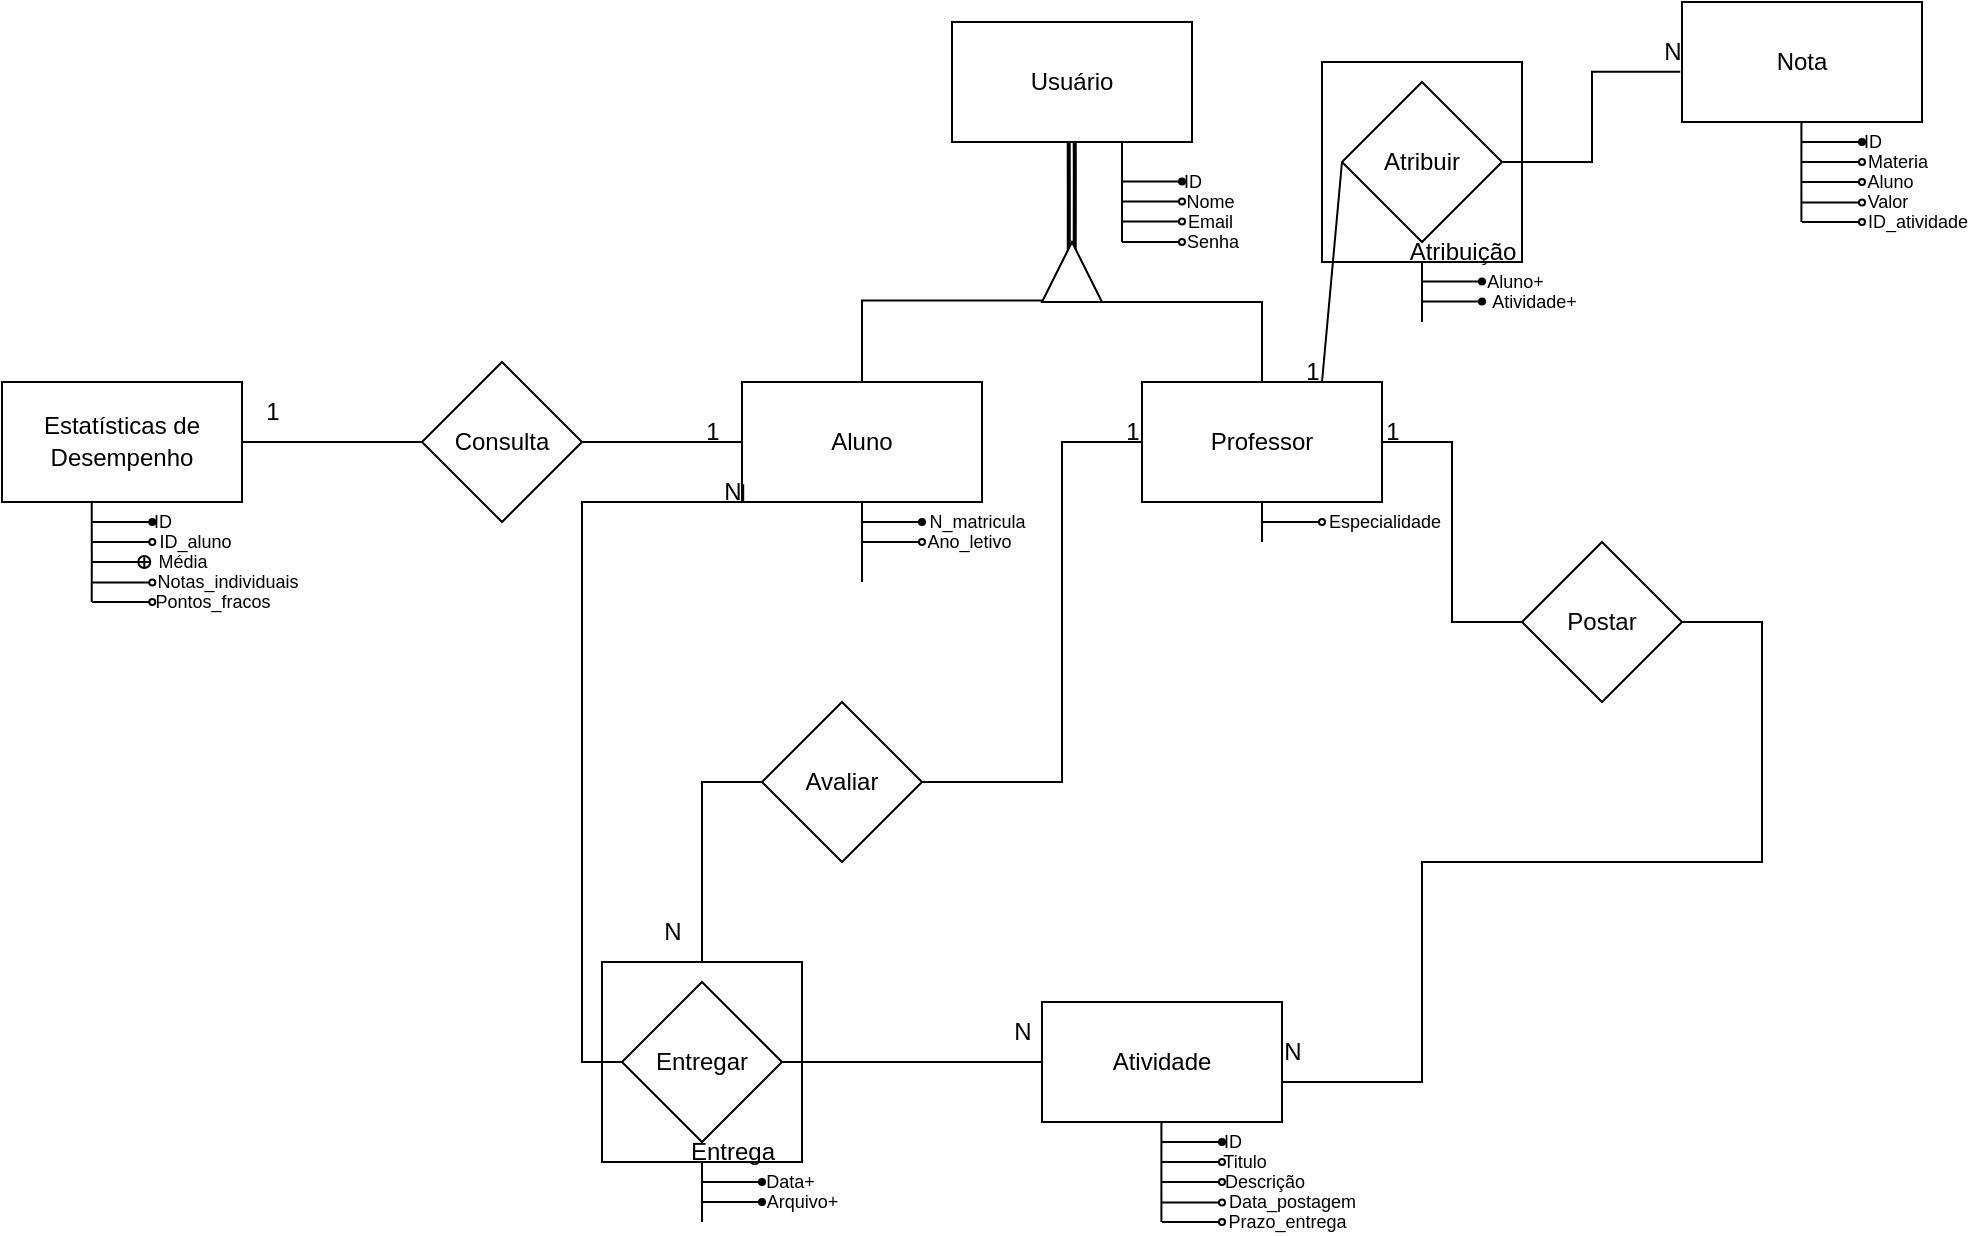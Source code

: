 <mxfile version="26.1.1">
  <diagram name="Página-1" id="1wW5XD3udZvDR7ZAE_lY">
    <mxGraphModel dx="2514" dy="993" grid="1" gridSize="10" guides="1" tooltips="1" connect="1" arrows="1" fold="1" page="1" pageScale="1" pageWidth="827" pageHeight="1169" math="0" shadow="0">
      <root>
        <mxCell id="0" />
        <mxCell id="1" parent="0" />
        <mxCell id="wcNqy-bWd57oN2B6uvtO-94" style="edgeStyle=orthogonalEdgeStyle;rounded=0;orthogonalLoop=1;jettySize=auto;html=1;endArrow=none;startFill=0;" edge="1" parent="1" source="wcNqy-bWd57oN2B6uvtO-50">
          <mxGeometry relative="1" as="geometry">
            <mxPoint x="190" y="660" as="targetPoint" />
          </mxGeometry>
        </mxCell>
        <mxCell id="wcNqy-bWd57oN2B6uvtO-50" value="" style="rounded=0;whiteSpace=wrap;html=1;fillColor=none;" vertex="1" parent="1">
          <mxGeometry x="140" y="530" width="100" height="100" as="geometry" />
        </mxCell>
        <mxCell id="wcNqy-bWd57oN2B6uvtO-5" style="edgeStyle=orthogonalEdgeStyle;rounded=0;orthogonalLoop=1;jettySize=auto;html=1;endArrow=none;startFill=0;strokeWidth=2;" edge="1" parent="1">
          <mxGeometry relative="1" as="geometry">
            <mxPoint x="373.36" y="120" as="sourcePoint" />
            <mxPoint x="373.36" y="180" as="targetPoint" />
            <Array as="points">
              <mxPoint x="373.36" y="160" />
              <mxPoint x="373.36" y="160" />
            </Array>
          </mxGeometry>
        </mxCell>
        <mxCell id="wcNqy-bWd57oN2B6uvtO-6" style="edgeStyle=orthogonalEdgeStyle;rounded=0;orthogonalLoop=1;jettySize=auto;html=1;endArrow=none;startFill=0;endSize=3;startSize=3;strokeWidth=1;" edge="1" parent="1" source="wcNqy-bWd57oN2B6uvtO-1">
          <mxGeometry relative="1" as="geometry">
            <mxPoint x="400" y="170" as="targetPoint" />
            <Array as="points">
              <mxPoint x="400" y="150" />
              <mxPoint x="400" y="150" />
            </Array>
          </mxGeometry>
        </mxCell>
        <mxCell id="wcNqy-bWd57oN2B6uvtO-1" value="Usuário" style="rounded=0;whiteSpace=wrap;html=1;" vertex="1" parent="1">
          <mxGeometry x="315" y="60" width="120" height="60" as="geometry" />
        </mxCell>
        <mxCell id="wcNqy-bWd57oN2B6uvtO-4" style="edgeStyle=orthogonalEdgeStyle;rounded=0;orthogonalLoop=1;jettySize=auto;html=1;endArrow=none;startFill=0;strokeWidth=2;" edge="1" parent="1">
          <mxGeometry relative="1" as="geometry">
            <mxPoint x="376.36" y="120" as="sourcePoint" />
            <mxPoint x="376.36" y="180" as="targetPoint" />
            <Array as="points">
              <mxPoint x="376.36" y="130" />
              <mxPoint x="376.36" y="130" />
            </Array>
          </mxGeometry>
        </mxCell>
        <mxCell id="wcNqy-bWd57oN2B6uvtO-24" style="edgeStyle=orthogonalEdgeStyle;rounded=0;orthogonalLoop=1;jettySize=auto;html=1;exitX=0.053;exitY=0.92;exitDx=0;exitDy=0;exitPerimeter=0;endArrow=none;startFill=0;" edge="1" parent="1" source="wcNqy-bWd57oN2B6uvtO-2">
          <mxGeometry relative="1" as="geometry">
            <mxPoint x="470" y="240" as="targetPoint" />
            <Array as="points">
              <mxPoint x="388" y="200" />
              <mxPoint x="470" y="200" />
            </Array>
          </mxGeometry>
        </mxCell>
        <mxCell id="wcNqy-bWd57oN2B6uvtO-25" style="edgeStyle=orthogonalEdgeStyle;rounded=0;orthogonalLoop=1;jettySize=auto;html=1;exitX=0.027;exitY=0.067;exitDx=0;exitDy=0;exitPerimeter=0;endArrow=none;startFill=0;" edge="1" parent="1" source="wcNqy-bWd57oN2B6uvtO-2">
          <mxGeometry relative="1" as="geometry">
            <mxPoint x="270" y="240" as="targetPoint" />
            <Array as="points">
              <mxPoint x="270" y="199" />
            </Array>
          </mxGeometry>
        </mxCell>
        <mxCell id="wcNqy-bWd57oN2B6uvtO-2" value="" style="triangle;whiteSpace=wrap;html=1;rotation=-90;" vertex="1" parent="1">
          <mxGeometry x="360" y="170" width="30" height="30" as="geometry" />
        </mxCell>
        <mxCell id="wcNqy-bWd57oN2B6uvtO-8" value="" style="endArrow=oval;html=1;rounded=0;endFill=1;endSize=3;" edge="1" parent="1">
          <mxGeometry width="50" height="50" relative="1" as="geometry">
            <mxPoint x="400" y="139.81" as="sourcePoint" />
            <mxPoint x="430" y="139.81" as="targetPoint" />
          </mxGeometry>
        </mxCell>
        <mxCell id="wcNqy-bWd57oN2B6uvtO-16" value="ID" style="edgeLabel;html=1;align=center;verticalAlign=middle;resizable=0;points=[];fontSize=9;labelBackgroundColor=none;" vertex="1" connectable="0" parent="wcNqy-bWd57oN2B6uvtO-8">
          <mxGeometry x="0.767" relative="1" as="geometry">
            <mxPoint x="8" as="offset" />
          </mxGeometry>
        </mxCell>
        <mxCell id="wcNqy-bWd57oN2B6uvtO-17" value="" style="endArrow=oval;html=1;rounded=0;endFill=0;endSize=3;" edge="1" parent="1">
          <mxGeometry width="50" height="50" relative="1" as="geometry">
            <mxPoint x="400" y="149.81" as="sourcePoint" />
            <mxPoint x="430" y="149.81" as="targetPoint" />
          </mxGeometry>
        </mxCell>
        <mxCell id="wcNqy-bWd57oN2B6uvtO-18" value="&amp;nbsp; &amp;nbsp; &amp;nbsp; &amp;nbsp;Nome" style="edgeLabel;html=1;align=center;verticalAlign=middle;resizable=0;points=[];fontSize=9;labelBackgroundColor=none;" vertex="1" connectable="0" parent="wcNqy-bWd57oN2B6uvtO-17">
          <mxGeometry x="0.767" relative="1" as="geometry">
            <mxPoint x="8" as="offset" />
          </mxGeometry>
        </mxCell>
        <mxCell id="wcNqy-bWd57oN2B6uvtO-19" value="" style="endArrow=oval;html=1;rounded=0;endFill=0;endSize=3;" edge="1" parent="1">
          <mxGeometry width="50" height="50" relative="1" as="geometry">
            <mxPoint x="400" y="159.81" as="sourcePoint" />
            <mxPoint x="430" y="159.81" as="targetPoint" />
          </mxGeometry>
        </mxCell>
        <mxCell id="wcNqy-bWd57oN2B6uvtO-20" value="&amp;nbsp; &amp;nbsp; &amp;nbsp; &amp;nbsp;Email" style="edgeLabel;html=1;align=center;verticalAlign=middle;resizable=0;points=[];fontSize=9;labelBackgroundColor=none;" vertex="1" connectable="0" parent="wcNqy-bWd57oN2B6uvtO-19">
          <mxGeometry x="0.767" relative="1" as="geometry">
            <mxPoint x="8" as="offset" />
          </mxGeometry>
        </mxCell>
        <mxCell id="wcNqy-bWd57oN2B6uvtO-21" value="" style="endArrow=oval;html=1;rounded=0;endFill=0;endSize=3;" edge="1" parent="1">
          <mxGeometry width="50" height="50" relative="1" as="geometry">
            <mxPoint x="400" y="170" as="sourcePoint" />
            <mxPoint x="430" y="170" as="targetPoint" />
          </mxGeometry>
        </mxCell>
        <mxCell id="wcNqy-bWd57oN2B6uvtO-22" value="&amp;nbsp; &amp;nbsp; &amp;nbsp; &amp;nbsp; Senha" style="edgeLabel;html=1;align=center;verticalAlign=middle;resizable=0;points=[];fontSize=9;labelBackgroundColor=none;" vertex="1" connectable="0" parent="wcNqy-bWd57oN2B6uvtO-21">
          <mxGeometry x="0.767" relative="1" as="geometry">
            <mxPoint x="8" as="offset" />
          </mxGeometry>
        </mxCell>
        <mxCell id="wcNqy-bWd57oN2B6uvtO-31" style="edgeStyle=orthogonalEdgeStyle;rounded=0;orthogonalLoop=1;jettySize=auto;html=1;endArrow=none;startFill=0;" edge="1" parent="1" source="wcNqy-bWd57oN2B6uvtO-26">
          <mxGeometry relative="1" as="geometry">
            <mxPoint x="270" y="340" as="targetPoint" />
          </mxGeometry>
        </mxCell>
        <mxCell id="wcNqy-bWd57oN2B6uvtO-82" style="edgeStyle=orthogonalEdgeStyle;rounded=0;orthogonalLoop=1;jettySize=auto;html=1;endArrow=none;startFill=0;" edge="1" parent="1" source="wcNqy-bWd57oN2B6uvtO-26" target="wcNqy-bWd57oN2B6uvtO-81">
          <mxGeometry relative="1" as="geometry" />
        </mxCell>
        <mxCell id="wcNqy-bWd57oN2B6uvtO-26" value="Aluno" style="rounded=0;whiteSpace=wrap;html=1;" vertex="1" parent="1">
          <mxGeometry x="210" y="240" width="120" height="60" as="geometry" />
        </mxCell>
        <mxCell id="wcNqy-bWd57oN2B6uvtO-28" style="edgeStyle=orthogonalEdgeStyle;rounded=0;orthogonalLoop=1;jettySize=auto;html=1;endArrow=none;startFill=0;" edge="1" parent="1" source="wcNqy-bWd57oN2B6uvtO-27">
          <mxGeometry relative="1" as="geometry">
            <mxPoint x="470" y="320" as="targetPoint" />
          </mxGeometry>
        </mxCell>
        <mxCell id="wcNqy-bWd57oN2B6uvtO-108" style="edgeStyle=orthogonalEdgeStyle;rounded=0;orthogonalLoop=1;jettySize=auto;html=1;entryX=0;entryY=0.5;entryDx=0;entryDy=0;endArrow=none;startFill=0;" edge="1" parent="1" source="wcNqy-bWd57oN2B6uvtO-27" target="wcNqy-bWd57oN2B6uvtO-107">
          <mxGeometry relative="1" as="geometry" />
        </mxCell>
        <mxCell id="wcNqy-bWd57oN2B6uvtO-114" style="edgeStyle=orthogonalEdgeStyle;rounded=0;orthogonalLoop=1;jettySize=auto;html=1;entryX=1;entryY=0.5;entryDx=0;entryDy=0;endArrow=none;startFill=0;" edge="1" parent="1" source="wcNqy-bWd57oN2B6uvtO-27" target="wcNqy-bWd57oN2B6uvtO-113">
          <mxGeometry relative="1" as="geometry">
            <Array as="points">
              <mxPoint x="370" y="270" />
              <mxPoint x="370" y="440" />
            </Array>
          </mxGeometry>
        </mxCell>
        <mxCell id="wcNqy-bWd57oN2B6uvtO-27" value="Professor" style="rounded=0;whiteSpace=wrap;html=1;" vertex="1" parent="1">
          <mxGeometry x="410" y="240" width="120" height="60" as="geometry" />
        </mxCell>
        <mxCell id="wcNqy-bWd57oN2B6uvtO-29" value="" style="endArrow=oval;html=1;rounded=0;endFill=0;endSize=3;" edge="1" parent="1">
          <mxGeometry width="50" height="50" relative="1" as="geometry">
            <mxPoint x="470" y="310" as="sourcePoint" />
            <mxPoint x="500" y="310" as="targetPoint" />
          </mxGeometry>
        </mxCell>
        <mxCell id="wcNqy-bWd57oN2B6uvtO-30" value="Especialidade" style="edgeLabel;html=1;align=center;verticalAlign=middle;resizable=0;points=[];fontSize=9;labelBackgroundColor=none;" vertex="1" connectable="0" parent="wcNqy-bWd57oN2B6uvtO-29">
          <mxGeometry x="0.767" relative="1" as="geometry">
            <mxPoint x="34" as="offset" />
          </mxGeometry>
        </mxCell>
        <mxCell id="wcNqy-bWd57oN2B6uvtO-32" value="" style="endArrow=oval;html=1;rounded=0;endFill=1;endSize=3;" edge="1" parent="1">
          <mxGeometry width="50" height="50" relative="1" as="geometry">
            <mxPoint x="270" y="310" as="sourcePoint" />
            <mxPoint x="300" y="310" as="targetPoint" />
          </mxGeometry>
        </mxCell>
        <mxCell id="wcNqy-bWd57oN2B6uvtO-33" value="&amp;nbsp; &amp;nbsp; &amp;nbsp;N_matricula" style="edgeLabel;html=1;align=center;verticalAlign=middle;resizable=0;points=[];fontSize=9;labelBackgroundColor=none;" vertex="1" connectable="0" parent="wcNqy-bWd57oN2B6uvtO-32">
          <mxGeometry x="0.767" relative="1" as="geometry">
            <mxPoint x="24" as="offset" />
          </mxGeometry>
        </mxCell>
        <mxCell id="wcNqy-bWd57oN2B6uvtO-34" value="" style="endArrow=oval;html=1;rounded=0;endFill=0;endSize=3;" edge="1" parent="1">
          <mxGeometry width="50" height="50" relative="1" as="geometry">
            <mxPoint x="270" y="320" as="sourcePoint" />
            <mxPoint x="300" y="320" as="targetPoint" />
          </mxGeometry>
        </mxCell>
        <mxCell id="wcNqy-bWd57oN2B6uvtO-35" value="&amp;nbsp; Ano_letivo" style="edgeLabel;html=1;align=center;verticalAlign=middle;resizable=0;points=[];fontSize=9;labelBackgroundColor=none;" vertex="1" connectable="0" parent="wcNqy-bWd57oN2B6uvtO-34">
          <mxGeometry x="0.767" relative="1" as="geometry">
            <mxPoint x="24" as="offset" />
          </mxGeometry>
        </mxCell>
        <mxCell id="wcNqy-bWd57oN2B6uvtO-36" value="Atividade" style="rounded=0;whiteSpace=wrap;html=1;" vertex="1" parent="1">
          <mxGeometry x="360" y="550" width="120" height="60" as="geometry" />
        </mxCell>
        <mxCell id="wcNqy-bWd57oN2B6uvtO-37" value="" style="endArrow=oval;html=1;rounded=0;endFill=1;endSize=3;" edge="1" parent="1">
          <mxGeometry width="50" height="50" relative="1" as="geometry">
            <mxPoint x="420" y="620" as="sourcePoint" />
            <mxPoint x="450" y="620" as="targetPoint" />
          </mxGeometry>
        </mxCell>
        <mxCell id="wcNqy-bWd57oN2B6uvtO-38" value="ID" style="edgeLabel;html=1;align=center;verticalAlign=middle;resizable=0;points=[];fontSize=9;labelBackgroundColor=none;" vertex="1" connectable="0" parent="wcNqy-bWd57oN2B6uvtO-37">
          <mxGeometry x="0.767" relative="1" as="geometry">
            <mxPoint x="8" as="offset" />
          </mxGeometry>
        </mxCell>
        <mxCell id="wcNqy-bWd57oN2B6uvtO-39" value="" style="endArrow=oval;html=1;rounded=0;endFill=0;endSize=3;" edge="1" parent="1">
          <mxGeometry width="50" height="50" relative="1" as="geometry">
            <mxPoint x="420" y="630" as="sourcePoint" />
            <mxPoint x="450" y="630" as="targetPoint" />
          </mxGeometry>
        </mxCell>
        <mxCell id="wcNqy-bWd57oN2B6uvtO-40" value="Titulo" style="edgeLabel;html=1;align=center;verticalAlign=middle;resizable=0;points=[];fontSize=9;labelBackgroundColor=none;" vertex="1" connectable="0" parent="wcNqy-bWd57oN2B6uvtO-39">
          <mxGeometry x="0.767" relative="1" as="geometry">
            <mxPoint x="14" as="offset" />
          </mxGeometry>
        </mxCell>
        <mxCell id="wcNqy-bWd57oN2B6uvtO-41" value="" style="endArrow=oval;html=1;rounded=0;endFill=0;endSize=3;" edge="1" parent="1">
          <mxGeometry width="50" height="50" relative="1" as="geometry">
            <mxPoint x="420" y="640" as="sourcePoint" />
            <mxPoint x="450" y="640" as="targetPoint" />
          </mxGeometry>
        </mxCell>
        <mxCell id="wcNqy-bWd57oN2B6uvtO-42" value="Descrição" style="edgeLabel;html=1;align=center;verticalAlign=middle;resizable=0;points=[];fontSize=9;labelBackgroundColor=none;" vertex="1" connectable="0" parent="wcNqy-bWd57oN2B6uvtO-41">
          <mxGeometry x="0.767" relative="1" as="geometry">
            <mxPoint x="24" as="offset" />
          </mxGeometry>
        </mxCell>
        <mxCell id="wcNqy-bWd57oN2B6uvtO-43" value="" style="endArrow=oval;html=1;rounded=0;endFill=0;endSize=3;" edge="1" parent="1">
          <mxGeometry width="50" height="50" relative="1" as="geometry">
            <mxPoint x="420" y="650.19" as="sourcePoint" />
            <mxPoint x="450" y="650.19" as="targetPoint" />
          </mxGeometry>
        </mxCell>
        <mxCell id="wcNqy-bWd57oN2B6uvtO-44" value="&amp;nbsp; &amp;nbsp;Data_postagem" style="edgeLabel;html=1;align=center;verticalAlign=middle;resizable=0;points=[];fontSize=9;labelBackgroundColor=none;" vertex="1" connectable="0" parent="wcNqy-bWd57oN2B6uvtO-43">
          <mxGeometry x="0.767" relative="1" as="geometry">
            <mxPoint x="34" as="offset" />
          </mxGeometry>
        </mxCell>
        <mxCell id="wcNqy-bWd57oN2B6uvtO-45" style="edgeStyle=orthogonalEdgeStyle;rounded=0;orthogonalLoop=1;jettySize=auto;html=1;endArrow=none;startFill=0;endSize=3;startSize=3;strokeWidth=1;" edge="1" parent="1">
          <mxGeometry relative="1" as="geometry">
            <mxPoint x="419.71" y="660" as="targetPoint" />
            <mxPoint x="419.71" y="610" as="sourcePoint" />
            <Array as="points">
              <mxPoint x="419.71" y="640" />
              <mxPoint x="419.71" y="640" />
            </Array>
          </mxGeometry>
        </mxCell>
        <mxCell id="wcNqy-bWd57oN2B6uvtO-46" value="" style="endArrow=oval;html=1;rounded=0;endFill=0;endSize=3;" edge="1" parent="1">
          <mxGeometry width="50" height="50" relative="1" as="geometry">
            <mxPoint x="420" y="660" as="sourcePoint" />
            <mxPoint x="450" y="660" as="targetPoint" />
          </mxGeometry>
        </mxCell>
        <mxCell id="wcNqy-bWd57oN2B6uvtO-47" value="&amp;nbsp;Prazo_entrega" style="edgeLabel;html=1;align=center;verticalAlign=middle;resizable=0;points=[];fontSize=9;labelBackgroundColor=none;" vertex="1" connectable="0" parent="wcNqy-bWd57oN2B6uvtO-46">
          <mxGeometry x="0.767" relative="1" as="geometry">
            <mxPoint x="34" as="offset" />
          </mxGeometry>
        </mxCell>
        <mxCell id="wcNqy-bWd57oN2B6uvtO-56" value="Nota" style="rounded=0;whiteSpace=wrap;html=1;" vertex="1" parent="1">
          <mxGeometry x="680" y="50.0" width="120" height="60" as="geometry" />
        </mxCell>
        <mxCell id="wcNqy-bWd57oN2B6uvtO-57" value="" style="endArrow=oval;html=1;rounded=0;endFill=1;endSize=3;" edge="1" parent="1">
          <mxGeometry width="50" height="50" relative="1" as="geometry">
            <mxPoint x="740" y="120.0" as="sourcePoint" />
            <mxPoint x="770" y="120.0" as="targetPoint" />
          </mxGeometry>
        </mxCell>
        <mxCell id="wcNqy-bWd57oN2B6uvtO-58" value="ID" style="edgeLabel;html=1;align=center;verticalAlign=middle;resizable=0;points=[];fontSize=9;labelBackgroundColor=none;" vertex="1" connectable="0" parent="wcNqy-bWd57oN2B6uvtO-57">
          <mxGeometry x="0.767" relative="1" as="geometry">
            <mxPoint x="8" as="offset" />
          </mxGeometry>
        </mxCell>
        <mxCell id="wcNqy-bWd57oN2B6uvtO-59" value="" style="endArrow=oval;html=1;rounded=0;endFill=0;endSize=3;" edge="1" parent="1">
          <mxGeometry width="50" height="50" relative="1" as="geometry">
            <mxPoint x="740" y="130.0" as="sourcePoint" />
            <mxPoint x="770" y="130.0" as="targetPoint" />
          </mxGeometry>
        </mxCell>
        <mxCell id="wcNqy-bWd57oN2B6uvtO-60" value="&amp;nbsp; &amp;nbsp; &amp;nbsp; Materia" style="edgeLabel;html=1;align=center;verticalAlign=middle;resizable=0;points=[];fontSize=9;labelBackgroundColor=none;" vertex="1" connectable="0" parent="wcNqy-bWd57oN2B6uvtO-59">
          <mxGeometry x="0.767" relative="1" as="geometry">
            <mxPoint x="13" as="offset" />
          </mxGeometry>
        </mxCell>
        <mxCell id="wcNqy-bWd57oN2B6uvtO-61" value="" style="endArrow=oval;html=1;rounded=0;endFill=0;endSize=3;" edge="1" parent="1">
          <mxGeometry width="50" height="50" relative="1" as="geometry">
            <mxPoint x="740" y="140.0" as="sourcePoint" />
            <mxPoint x="770" y="140.0" as="targetPoint" />
          </mxGeometry>
        </mxCell>
        <mxCell id="wcNqy-bWd57oN2B6uvtO-62" value="&amp;nbsp; &amp;nbsp;Aluno" style="edgeLabel;html=1;align=center;verticalAlign=middle;resizable=0;points=[];fontSize=9;labelBackgroundColor=none;" vertex="1" connectable="0" parent="wcNqy-bWd57oN2B6uvtO-61">
          <mxGeometry x="0.767" relative="1" as="geometry">
            <mxPoint x="13" as="offset" />
          </mxGeometry>
        </mxCell>
        <mxCell id="wcNqy-bWd57oN2B6uvtO-63" value="" style="endArrow=oval;html=1;rounded=0;endFill=0;endSize=3;" edge="1" parent="1">
          <mxGeometry width="50" height="50" relative="1" as="geometry">
            <mxPoint x="740" y="150.19" as="sourcePoint" />
            <mxPoint x="770" y="150.19" as="targetPoint" />
          </mxGeometry>
        </mxCell>
        <mxCell id="wcNqy-bWd57oN2B6uvtO-64" value="&amp;nbsp; Valor" style="edgeLabel;html=1;align=center;verticalAlign=middle;resizable=0;points=[];fontSize=9;labelBackgroundColor=none;" vertex="1" connectable="0" parent="wcNqy-bWd57oN2B6uvtO-63">
          <mxGeometry x="0.767" relative="1" as="geometry">
            <mxPoint x="13" as="offset" />
          </mxGeometry>
        </mxCell>
        <mxCell id="wcNqy-bWd57oN2B6uvtO-65" style="edgeStyle=orthogonalEdgeStyle;rounded=0;orthogonalLoop=1;jettySize=auto;html=1;endArrow=none;startFill=0;endSize=3;startSize=3;strokeWidth=1;" edge="1" parent="1">
          <mxGeometry relative="1" as="geometry">
            <mxPoint x="739.71" y="160.0" as="targetPoint" />
            <mxPoint x="739.71" y="110.0" as="sourcePoint" />
            <Array as="points">
              <mxPoint x="739.71" y="140.0" />
              <mxPoint x="739.71" y="140.0" />
            </Array>
          </mxGeometry>
        </mxCell>
        <mxCell id="wcNqy-bWd57oN2B6uvtO-66" value="" style="endArrow=oval;html=1;rounded=0;endFill=0;endSize=3;" edge="1" parent="1">
          <mxGeometry width="50" height="50" relative="1" as="geometry">
            <mxPoint x="740" y="160.0" as="sourcePoint" />
            <mxPoint x="770" y="160.0" as="targetPoint" />
          </mxGeometry>
        </mxCell>
        <mxCell id="wcNqy-bWd57oN2B6uvtO-67" value="&amp;nbsp; &amp;nbsp; &amp;nbsp; ID_atividade" style="edgeLabel;html=1;align=center;verticalAlign=middle;resizable=0;points=[];fontSize=9;labelBackgroundColor=none;" vertex="1" connectable="0" parent="wcNqy-bWd57oN2B6uvtO-66">
          <mxGeometry x="0.767" relative="1" as="geometry">
            <mxPoint x="23" as="offset" />
          </mxGeometry>
        </mxCell>
        <mxCell id="wcNqy-bWd57oN2B6uvtO-86" style="edgeStyle=orthogonalEdgeStyle;rounded=0;orthogonalLoop=1;jettySize=auto;html=1;entryX=0;entryY=0.5;entryDx=0;entryDy=0;endArrow=none;startFill=0;" edge="1" parent="1" source="wcNqy-bWd57oN2B6uvtO-69" target="wcNqy-bWd57oN2B6uvtO-81">
          <mxGeometry relative="1" as="geometry" />
        </mxCell>
        <mxCell id="wcNqy-bWd57oN2B6uvtO-69" value="&lt;span id=&quot;docs-internal-guid-1d5ce107-7fff-f453-4a10-6d65ccd9637a&quot;&gt;&lt;span style=&quot;background-color: transparent; font-variant-numeric: normal; font-variant-east-asian: normal; font-variant-alternates: normal; font-variant-position: normal; font-variant-emoji: normal; vertical-align: baseline; white-space-collapse: preserve;&quot;&gt;&lt;font face=&quot;Helvetica&quot;&gt;Estatísticas de Desempenho&lt;/font&gt;&lt;/span&gt;&lt;span style=&quot;font-size: 11pt; font-family: Arial, sans-serif; background-color: transparent; font-weight: 700; font-variant-numeric: normal; font-variant-east-asian: normal; font-variant-alternates: normal; font-variant-position: normal; font-variant-emoji: normal; vertical-align: baseline; white-space-collapse: preserve;&quot;&gt;&lt;br&gt;&lt;/span&gt;&lt;/span&gt;" style="rounded=0;whiteSpace=wrap;html=1;" vertex="1" parent="1">
          <mxGeometry x="-160" y="240" width="120" height="60" as="geometry" />
        </mxCell>
        <mxCell id="wcNqy-bWd57oN2B6uvtO-70" value="" style="endArrow=oval;html=1;rounded=0;endFill=1;endSize=3;" edge="1" parent="1">
          <mxGeometry width="50" height="50" relative="1" as="geometry">
            <mxPoint x="-114.85" y="310" as="sourcePoint" />
            <mxPoint x="-84.85" y="310" as="targetPoint" />
          </mxGeometry>
        </mxCell>
        <mxCell id="wcNqy-bWd57oN2B6uvtO-71" value="ID" style="edgeLabel;html=1;align=center;verticalAlign=middle;resizable=0;points=[];fontSize=9;labelBackgroundColor=none;" vertex="1" connectable="0" parent="wcNqy-bWd57oN2B6uvtO-70">
          <mxGeometry x="0.767" relative="1" as="geometry">
            <mxPoint x="8" as="offset" />
          </mxGeometry>
        </mxCell>
        <mxCell id="wcNqy-bWd57oN2B6uvtO-72" value="" style="endArrow=oval;html=1;rounded=0;endFill=0;endSize=3;" edge="1" parent="1">
          <mxGeometry width="50" height="50" relative="1" as="geometry">
            <mxPoint x="-114.85" y="320" as="sourcePoint" />
            <mxPoint x="-84.85" y="320" as="targetPoint" />
          </mxGeometry>
        </mxCell>
        <mxCell id="wcNqy-bWd57oN2B6uvtO-73" value="&amp;nbsp; &amp;nbsp; &amp;nbsp; &amp;nbsp; &amp;nbsp;ID_aluno" style="edgeLabel;html=1;align=center;verticalAlign=middle;resizable=0;points=[];fontSize=9;labelBackgroundColor=none;" vertex="1" connectable="0" parent="wcNqy-bWd57oN2B6uvtO-72">
          <mxGeometry x="0.767" relative="1" as="geometry">
            <mxPoint x="13" as="offset" />
          </mxGeometry>
        </mxCell>
        <mxCell id="wcNqy-bWd57oN2B6uvtO-74" value="" style="endArrow=circlePlus;html=1;rounded=0;endFill=0;endSize=2;" edge="1" parent="1">
          <mxGeometry width="50" height="50" relative="1" as="geometry">
            <mxPoint x="-114.85" y="330" as="sourcePoint" />
            <mxPoint x="-84.85" y="330" as="targetPoint" />
          </mxGeometry>
        </mxCell>
        <mxCell id="wcNqy-bWd57oN2B6uvtO-75" value="&amp;nbsp; &amp;nbsp; Média" style="edgeLabel;html=1;align=center;verticalAlign=middle;resizable=0;points=[];fontSize=9;labelBackgroundColor=none;" vertex="1" connectable="0" parent="wcNqy-bWd57oN2B6uvtO-74">
          <mxGeometry x="0.767" relative="1" as="geometry">
            <mxPoint x="13" as="offset" />
          </mxGeometry>
        </mxCell>
        <mxCell id="wcNqy-bWd57oN2B6uvtO-76" value="" style="endArrow=oval;html=1;rounded=0;endFill=0;endSize=3;" edge="1" parent="1">
          <mxGeometry width="50" height="50" relative="1" as="geometry">
            <mxPoint x="-114.85" y="340.19" as="sourcePoint" />
            <mxPoint x="-84.85" y="340.19" as="targetPoint" />
          </mxGeometry>
        </mxCell>
        <mxCell id="wcNqy-bWd57oN2B6uvtO-77" value="&amp;nbsp; &amp;nbsp; &amp;nbsp; &amp;nbsp; &amp;nbsp; &amp;nbsp; &amp;nbsp; &amp;nbsp; &amp;nbsp; &amp;nbsp; &amp;nbsp; Notas_individuais" style="edgeLabel;html=1;align=center;verticalAlign=middle;resizable=0;points=[];fontSize=9;labelBackgroundColor=none;" vertex="1" connectable="0" parent="wcNqy-bWd57oN2B6uvtO-76">
          <mxGeometry x="0.767" relative="1" as="geometry">
            <mxPoint x="13" as="offset" />
          </mxGeometry>
        </mxCell>
        <mxCell id="wcNqy-bWd57oN2B6uvtO-78" style="edgeStyle=orthogonalEdgeStyle;rounded=0;orthogonalLoop=1;jettySize=auto;html=1;endArrow=none;startFill=0;endSize=3;startSize=3;strokeWidth=1;" edge="1" parent="1">
          <mxGeometry relative="1" as="geometry">
            <mxPoint x="-115.14" y="350" as="targetPoint" />
            <mxPoint x="-115.14" y="300" as="sourcePoint" />
            <Array as="points">
              <mxPoint x="-115.14" y="330" />
              <mxPoint x="-115.14" y="330" />
            </Array>
          </mxGeometry>
        </mxCell>
        <mxCell id="wcNqy-bWd57oN2B6uvtO-79" value="" style="endArrow=oval;html=1;rounded=0;endFill=0;endSize=3;" edge="1" parent="1">
          <mxGeometry width="50" height="50" relative="1" as="geometry">
            <mxPoint x="-114.85" y="350" as="sourcePoint" />
            <mxPoint x="-84.85" y="350" as="targetPoint" />
          </mxGeometry>
        </mxCell>
        <mxCell id="wcNqy-bWd57oN2B6uvtO-80" value="&amp;nbsp; &amp;nbsp; &amp;nbsp; &amp;nbsp; Pontos_fracos" style="edgeLabel;html=1;align=center;verticalAlign=middle;resizable=0;points=[];fontSize=9;labelBackgroundColor=none;" vertex="1" connectable="0" parent="wcNqy-bWd57oN2B6uvtO-79">
          <mxGeometry x="0.767" relative="1" as="geometry">
            <mxPoint x="23" as="offset" />
          </mxGeometry>
        </mxCell>
        <mxCell id="wcNqy-bWd57oN2B6uvtO-81" value="Consulta" style="rhombus;whiteSpace=wrap;html=1;" vertex="1" parent="1">
          <mxGeometry x="50" y="230" width="80" height="80" as="geometry" />
        </mxCell>
        <mxCell id="wcNqy-bWd57oN2B6uvtO-83" value="1" style="text;html=1;align=center;verticalAlign=middle;resizable=0;points=[];autosize=1;strokeColor=none;fillColor=none;" vertex="1" parent="1">
          <mxGeometry x="180" y="250" width="30" height="30" as="geometry" />
        </mxCell>
        <mxCell id="wcNqy-bWd57oN2B6uvtO-84" value="1" style="text;html=1;align=center;verticalAlign=middle;resizable=0;points=[];autosize=1;strokeColor=none;fillColor=none;" vertex="1" parent="1">
          <mxGeometry x="-40" y="240" width="30" height="30" as="geometry" />
        </mxCell>
        <mxCell id="wcNqy-bWd57oN2B6uvtO-89" style="edgeStyle=orthogonalEdgeStyle;rounded=0;orthogonalLoop=1;jettySize=auto;html=1;entryX=0.005;entryY=0.853;entryDx=0;entryDy=0;entryPerimeter=0;endArrow=none;startFill=0;" edge="1" parent="1" source="wcNqy-bWd57oN2B6uvtO-48" target="wcNqy-bWd57oN2B6uvtO-26">
          <mxGeometry relative="1" as="geometry">
            <mxPoint x="180" y="480" as="targetPoint" />
            <Array as="points">
              <mxPoint x="130" y="580" />
              <mxPoint x="130" y="300" />
              <mxPoint x="211" y="300" />
            </Array>
          </mxGeometry>
        </mxCell>
        <mxCell id="wcNqy-bWd57oN2B6uvtO-93" style="edgeStyle=orthogonalEdgeStyle;rounded=0;orthogonalLoop=1;jettySize=auto;html=1;entryX=0;entryY=0.5;entryDx=0;entryDy=0;endArrow=none;startFill=0;" edge="1" parent="1" source="wcNqy-bWd57oN2B6uvtO-48" target="wcNqy-bWd57oN2B6uvtO-36">
          <mxGeometry relative="1" as="geometry">
            <mxPoint x="380" y="645" as="targetPoint" />
          </mxGeometry>
        </mxCell>
        <mxCell id="wcNqy-bWd57oN2B6uvtO-48" value="Entregar" style="rhombus;whiteSpace=wrap;html=1;" vertex="1" parent="1">
          <mxGeometry x="150" y="540" width="80" height="80" as="geometry" />
        </mxCell>
        <mxCell id="wcNqy-bWd57oN2B6uvtO-51" value="Entrega" style="text;html=1;align=center;verticalAlign=middle;resizable=0;points=[];autosize=1;strokeColor=none;fillColor=none;" vertex="1" parent="1">
          <mxGeometry x="170" y="610" width="70" height="30" as="geometry" />
        </mxCell>
        <mxCell id="wcNqy-bWd57oN2B6uvtO-90" value="N" style="text;html=1;align=center;verticalAlign=middle;resizable=0;points=[];autosize=1;strokeColor=none;fillColor=none;" vertex="1" parent="1">
          <mxGeometry x="190" y="280" width="30" height="30" as="geometry" />
        </mxCell>
        <mxCell id="wcNqy-bWd57oN2B6uvtO-91" value="N" style="text;html=1;align=center;verticalAlign=middle;resizable=0;points=[];autosize=1;strokeColor=none;fillColor=none;" vertex="1" parent="1">
          <mxGeometry x="335" y="550" width="30" height="30" as="geometry" />
        </mxCell>
        <mxCell id="wcNqy-bWd57oN2B6uvtO-97" value="" style="endArrow=oval;html=1;rounded=0;endFill=1;endSize=3;" edge="1" parent="1">
          <mxGeometry width="50" height="50" relative="1" as="geometry">
            <mxPoint x="190" y="640" as="sourcePoint" />
            <mxPoint x="220" y="640" as="targetPoint" />
          </mxGeometry>
        </mxCell>
        <mxCell id="wcNqy-bWd57oN2B6uvtO-98" value="&amp;nbsp; &amp;nbsp;Data+" style="edgeLabel;html=1;align=center;verticalAlign=middle;resizable=0;points=[];fontSize=9;labelBackgroundColor=none;" vertex="1" connectable="0" parent="wcNqy-bWd57oN2B6uvtO-97">
          <mxGeometry x="0.767" relative="1" as="geometry">
            <mxPoint x="13" as="offset" />
          </mxGeometry>
        </mxCell>
        <mxCell id="wcNqy-bWd57oN2B6uvtO-99" value="" style="endArrow=oval;html=1;rounded=0;endFill=1;endSize=3;" edge="1" parent="1">
          <mxGeometry width="50" height="50" relative="1" as="geometry">
            <mxPoint x="190" y="650" as="sourcePoint" />
            <mxPoint x="220" y="650" as="targetPoint" />
          </mxGeometry>
        </mxCell>
        <mxCell id="wcNqy-bWd57oN2B6uvtO-100" value="&amp;nbsp; &amp;nbsp; &amp;nbsp; &amp;nbsp; Arquivo+" style="edgeLabel;html=1;align=center;verticalAlign=middle;resizable=0;points=[];fontSize=9;labelBackgroundColor=none;" vertex="1" connectable="0" parent="wcNqy-bWd57oN2B6uvtO-99">
          <mxGeometry x="0.767" relative="1" as="geometry">
            <mxPoint x="13" as="offset" />
          </mxGeometry>
        </mxCell>
        <mxCell id="wcNqy-bWd57oN2B6uvtO-107" value="Postar" style="rhombus;whiteSpace=wrap;html=1;" vertex="1" parent="1">
          <mxGeometry x="600" y="320" width="80" height="80" as="geometry" />
        </mxCell>
        <mxCell id="wcNqy-bWd57oN2B6uvtO-109" value="1" style="text;html=1;align=center;verticalAlign=middle;resizable=0;points=[];autosize=1;strokeColor=none;fillColor=none;" vertex="1" parent="1">
          <mxGeometry x="520" y="250" width="30" height="30" as="geometry" />
        </mxCell>
        <mxCell id="wcNqy-bWd57oN2B6uvtO-110" style="edgeStyle=orthogonalEdgeStyle;rounded=0;orthogonalLoop=1;jettySize=auto;html=1;entryX=1;entryY=0.667;entryDx=0;entryDy=0;entryPerimeter=0;endArrow=none;startFill=0;" edge="1" parent="1" source="wcNqy-bWd57oN2B6uvtO-107" target="wcNqy-bWd57oN2B6uvtO-36">
          <mxGeometry relative="1" as="geometry">
            <Array as="points">
              <mxPoint x="720" y="360" />
              <mxPoint x="720" y="480" />
              <mxPoint x="550" y="480" />
            </Array>
          </mxGeometry>
        </mxCell>
        <mxCell id="wcNqy-bWd57oN2B6uvtO-111" value="N" style="text;html=1;align=center;verticalAlign=middle;resizable=0;points=[];autosize=1;strokeColor=none;fillColor=none;" vertex="1" parent="1">
          <mxGeometry x="470" y="560" width="30" height="30" as="geometry" />
        </mxCell>
        <mxCell id="wcNqy-bWd57oN2B6uvtO-118" style="edgeStyle=orthogonalEdgeStyle;rounded=0;orthogonalLoop=1;jettySize=auto;html=1;entryX=0.5;entryY=0;entryDx=0;entryDy=0;endArrow=none;startFill=0;" edge="1" parent="1" source="wcNqy-bWd57oN2B6uvtO-113" target="wcNqy-bWd57oN2B6uvtO-50">
          <mxGeometry relative="1" as="geometry">
            <Array as="points">
              <mxPoint x="190" y="440" />
            </Array>
          </mxGeometry>
        </mxCell>
        <mxCell id="wcNqy-bWd57oN2B6uvtO-113" value="Avaliar" style="rhombus;whiteSpace=wrap;html=1;" vertex="1" parent="1">
          <mxGeometry x="220" y="400" width="80" height="80" as="geometry" />
        </mxCell>
        <mxCell id="wcNqy-bWd57oN2B6uvtO-115" value="1" style="text;html=1;align=center;verticalAlign=middle;resizable=0;points=[];autosize=1;strokeColor=none;fillColor=none;" vertex="1" parent="1">
          <mxGeometry x="390" y="250" width="30" height="30" as="geometry" />
        </mxCell>
        <mxCell id="wcNqy-bWd57oN2B6uvtO-116" value="N" style="text;html=1;align=center;verticalAlign=middle;resizable=0;points=[];autosize=1;strokeColor=none;fillColor=none;" vertex="1" parent="1">
          <mxGeometry x="160" y="500" width="30" height="30" as="geometry" />
        </mxCell>
        <mxCell id="wcNqy-bWd57oN2B6uvtO-128" value="Atribuir" style="rhombus;whiteSpace=wrap;html=1;" vertex="1" parent="1">
          <mxGeometry x="510" y="90" width="80" height="80" as="geometry" />
        </mxCell>
        <mxCell id="wcNqy-bWd57oN2B6uvtO-129" value="" style="endArrow=none;html=1;rounded=0;entryX=0;entryY=0.5;entryDx=0;entryDy=0;" edge="1" parent="1" target="wcNqy-bWd57oN2B6uvtO-128">
          <mxGeometry width="50" height="50" relative="1" as="geometry">
            <mxPoint x="500" y="240" as="sourcePoint" />
            <mxPoint x="550" y="190" as="targetPoint" />
          </mxGeometry>
        </mxCell>
        <mxCell id="wcNqy-bWd57oN2B6uvtO-130" value="1" style="text;html=1;align=center;verticalAlign=middle;resizable=0;points=[];autosize=1;strokeColor=none;fillColor=none;" vertex="1" parent="1">
          <mxGeometry x="480" y="220" width="30" height="30" as="geometry" />
        </mxCell>
        <mxCell id="wcNqy-bWd57oN2B6uvtO-131" style="edgeStyle=orthogonalEdgeStyle;rounded=0;orthogonalLoop=1;jettySize=auto;html=1;entryX=-0.007;entryY=0.582;entryDx=0;entryDy=0;entryPerimeter=0;endArrow=none;startFill=0;" edge="1" parent="1" source="wcNqy-bWd57oN2B6uvtO-128" target="wcNqy-bWd57oN2B6uvtO-56">
          <mxGeometry relative="1" as="geometry" />
        </mxCell>
        <mxCell id="wcNqy-bWd57oN2B6uvtO-132" value="N" style="text;html=1;align=center;verticalAlign=middle;resizable=0;points=[];autosize=1;strokeColor=none;fillColor=none;" vertex="1" parent="1">
          <mxGeometry x="660" y="60" width="30" height="30" as="geometry" />
        </mxCell>
        <mxCell id="wcNqy-bWd57oN2B6uvtO-134" value="" style="rounded=0;whiteSpace=wrap;html=1;fillColor=none;" vertex="1" parent="1">
          <mxGeometry x="500" y="80" width="100" height="100" as="geometry" />
        </mxCell>
        <mxCell id="wcNqy-bWd57oN2B6uvtO-135" value="Atribuição" style="text;html=1;align=center;verticalAlign=middle;resizable=0;points=[];autosize=1;strokeColor=none;fillColor=none;" vertex="1" parent="1">
          <mxGeometry x="530" y="160" width="80" height="30" as="geometry" />
        </mxCell>
        <mxCell id="wcNqy-bWd57oN2B6uvtO-136" value="" style="endArrow=oval;html=1;rounded=0;endFill=1;endSize=3;" edge="1" parent="1">
          <mxGeometry width="50" height="50" relative="1" as="geometry">
            <mxPoint x="550" y="189.77" as="sourcePoint" />
            <mxPoint x="580" y="189.77" as="targetPoint" />
          </mxGeometry>
        </mxCell>
        <mxCell id="wcNqy-bWd57oN2B6uvtO-137" value="&amp;nbsp; &amp;nbsp; &amp;nbsp;Aluno+" style="edgeLabel;html=1;align=center;verticalAlign=middle;resizable=0;points=[];fontSize=9;labelBackgroundColor=none;" vertex="1" connectable="0" parent="wcNqy-bWd57oN2B6uvtO-136">
          <mxGeometry x="0.767" relative="1" as="geometry">
            <mxPoint x="13" as="offset" />
          </mxGeometry>
        </mxCell>
        <mxCell id="wcNqy-bWd57oN2B6uvtO-138" style="edgeStyle=orthogonalEdgeStyle;rounded=0;orthogonalLoop=1;jettySize=auto;html=1;endArrow=none;startFill=0;" edge="1" parent="1">
          <mxGeometry relative="1" as="geometry">
            <mxPoint x="550" y="210" as="targetPoint" />
            <mxPoint x="550" y="180" as="sourcePoint" />
          </mxGeometry>
        </mxCell>
        <mxCell id="wcNqy-bWd57oN2B6uvtO-139" value="" style="endArrow=oval;html=1;rounded=0;endFill=1;endSize=3;" edge="1" parent="1">
          <mxGeometry width="50" height="50" relative="1" as="geometry">
            <mxPoint x="550" y="199.77" as="sourcePoint" />
            <mxPoint x="580" y="199.77" as="targetPoint" />
          </mxGeometry>
        </mxCell>
        <mxCell id="wcNqy-bWd57oN2B6uvtO-140" value="&amp;nbsp; &amp;nbsp; Atividade+" style="edgeLabel;html=1;align=center;verticalAlign=middle;resizable=0;points=[];fontSize=9;labelBackgroundColor=none;" vertex="1" connectable="0" parent="wcNqy-bWd57oN2B6uvtO-139">
          <mxGeometry x="0.767" relative="1" as="geometry">
            <mxPoint x="24" as="offset" />
          </mxGeometry>
        </mxCell>
      </root>
    </mxGraphModel>
  </diagram>
</mxfile>
